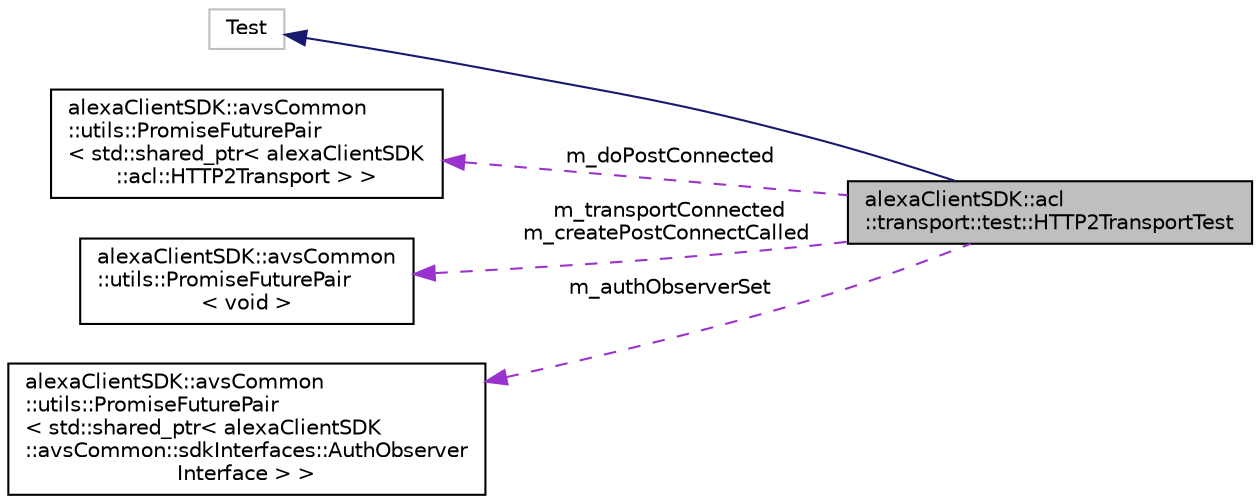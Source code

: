 digraph "alexaClientSDK::acl::transport::test::HTTP2TransportTest"
{
  edge [fontname="Helvetica",fontsize="10",labelfontname="Helvetica",labelfontsize="10"];
  node [fontname="Helvetica",fontsize="10",shape=record];
  rankdir="LR";
  Node1 [label="alexaClientSDK::acl\l::transport::test::HTTP2TransportTest",height=0.2,width=0.4,color="black", fillcolor="grey75", style="filled", fontcolor="black"];
  Node2 -> Node1 [dir="back",color="midnightblue",fontsize="10",style="solid",fontname="Helvetica"];
  Node2 [label="Test",height=0.2,width=0.4,color="grey75", fillcolor="white", style="filled"];
  Node3 -> Node1 [dir="back",color="darkorchid3",fontsize="10",style="dashed",label=" m_doPostConnected" ,fontname="Helvetica"];
  Node3 [label="alexaClientSDK::avsCommon\l::utils::PromiseFuturePair\l\< std::shared_ptr\< alexaClientSDK\l::acl::HTTP2Transport \> \>",height=0.2,width=0.4,color="black", fillcolor="white", style="filled",URL="$classalexa_client_s_d_k_1_1avs_common_1_1utils_1_1_promise_future_pair.html"];
  Node4 -> Node1 [dir="back",color="darkorchid3",fontsize="10",style="dashed",label=" m_transportConnected\nm_createPostConnectCalled" ,fontname="Helvetica"];
  Node4 [label="alexaClientSDK::avsCommon\l::utils::PromiseFuturePair\l\< void \>",height=0.2,width=0.4,color="black", fillcolor="white", style="filled",URL="$classalexa_client_s_d_k_1_1avs_common_1_1utils_1_1_promise_future_pair_3_01void_01_4.html"];
  Node5 -> Node1 [dir="back",color="darkorchid3",fontsize="10",style="dashed",label=" m_authObserverSet" ,fontname="Helvetica"];
  Node5 [label="alexaClientSDK::avsCommon\l::utils::PromiseFuturePair\l\< std::shared_ptr\< alexaClientSDK\l::avsCommon::sdkInterfaces::AuthObserver\lInterface \> \>",height=0.2,width=0.4,color="black", fillcolor="white", style="filled",URL="$classalexa_client_s_d_k_1_1avs_common_1_1utils_1_1_promise_future_pair.html"];
}
